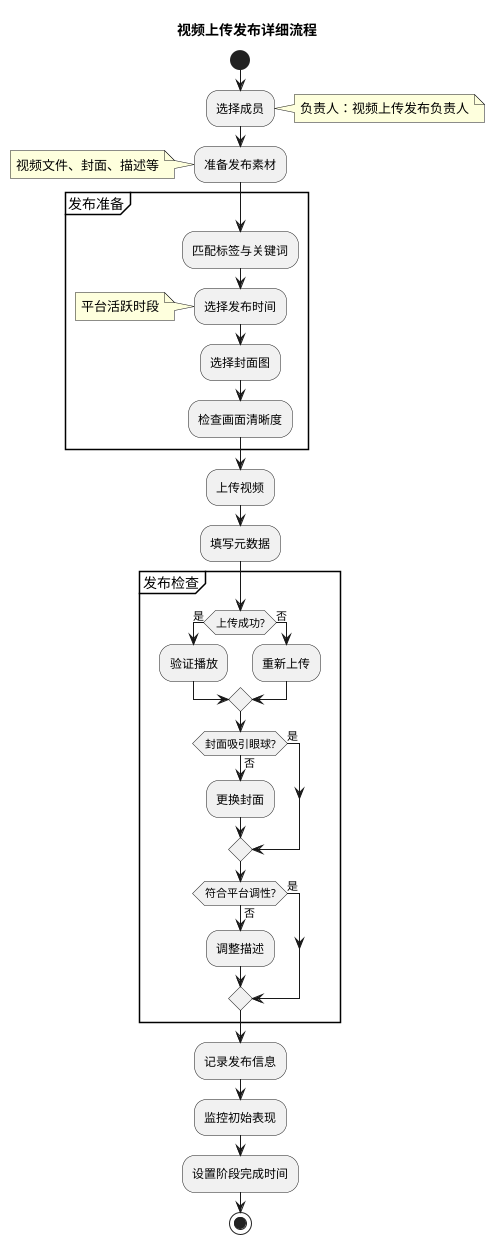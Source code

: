 @startuml publishing.puml

title 视频上传发布详细流程

start

:选择成员;
note right: 负责人：视频上传发布负责人

:准备发布素材;
note: 视频文件、封面、描述等

partition "发布准备" {
  :匹配标签与关键词;
  :选择发布时间;
  note: 平台活跃时段
  :选择封面图;
  :检查画面清晰度;
}

:上传视频;
:填写元数据;

partition "发布检查" {
  if (上传成功?) then (是)
    :验证播放;
  else (否)
    :重新上传;
  endif
  
  if (封面吸引眼球?) then (是)
  else (否)
    :更换封面;
  endif
  
  if (符合平台调性?) then (是)
  else (否)
    :调整描述;
  endif
}

:记录发布信息;
:监控初始表现;
:设置阶段完成时间;

stop

@enduml